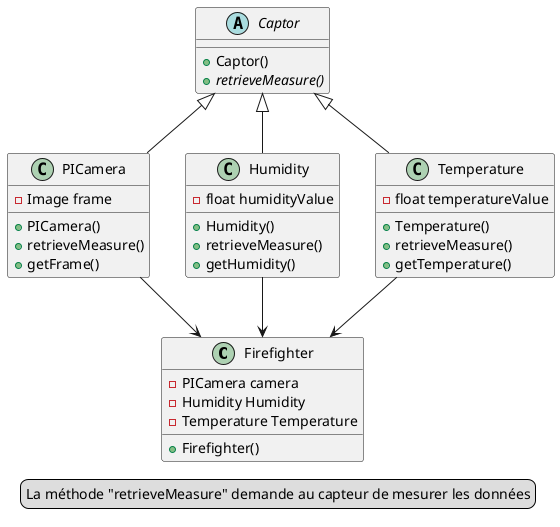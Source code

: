 @startuml IoT_Incendie_UML

class Firefighter {
  - PICamera camera
  - Humidity Humidity
  - Temperature Temperature

  + Firefighter()
}

abstract class Captor {
  + Captor()
  + {abstract} retrieveMeasure()
}

class PICamera {
  - Image frame

  + PICamera()
  + retrieveMeasure()
  + getFrame()
}

class Humidity {
  - float humidityValue

  + Humidity()
  + retrieveMeasure()
  + getHumidity()
}

class Temperature {
  - float temperatureValue

  + Temperature()
  + retrieveMeasure()
  + getTemperature()
}

PICamera --> Firefighter
Humidity --> Firefighter
Temperature --> Firefighter

Captor <|-- PICamera
Captor <|-- Humidity
Captor <|-- Temperature

legend right
  La méthode "retrieveMeasure" demande au capteur de mesurer les données
endlegend

@enduml